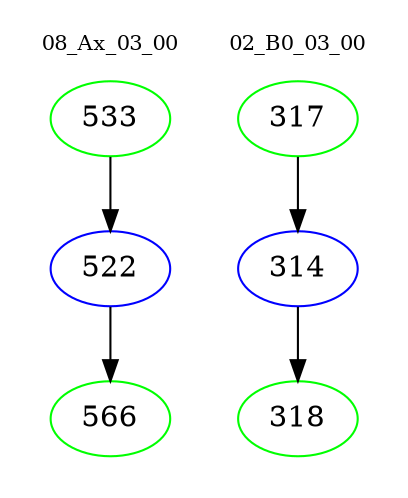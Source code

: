 digraph{
subgraph cluster_0 {
color = white
label = "08_Ax_03_00";
fontsize=10;
T0_533 [label="533", color="green"]
T0_533 -> T0_522 [color="black"]
T0_522 [label="522", color="blue"]
T0_522 -> T0_566 [color="black"]
T0_566 [label="566", color="green"]
}
subgraph cluster_1 {
color = white
label = "02_B0_03_00";
fontsize=10;
T1_317 [label="317", color="green"]
T1_317 -> T1_314 [color="black"]
T1_314 [label="314", color="blue"]
T1_314 -> T1_318 [color="black"]
T1_318 [label="318", color="green"]
}
}
